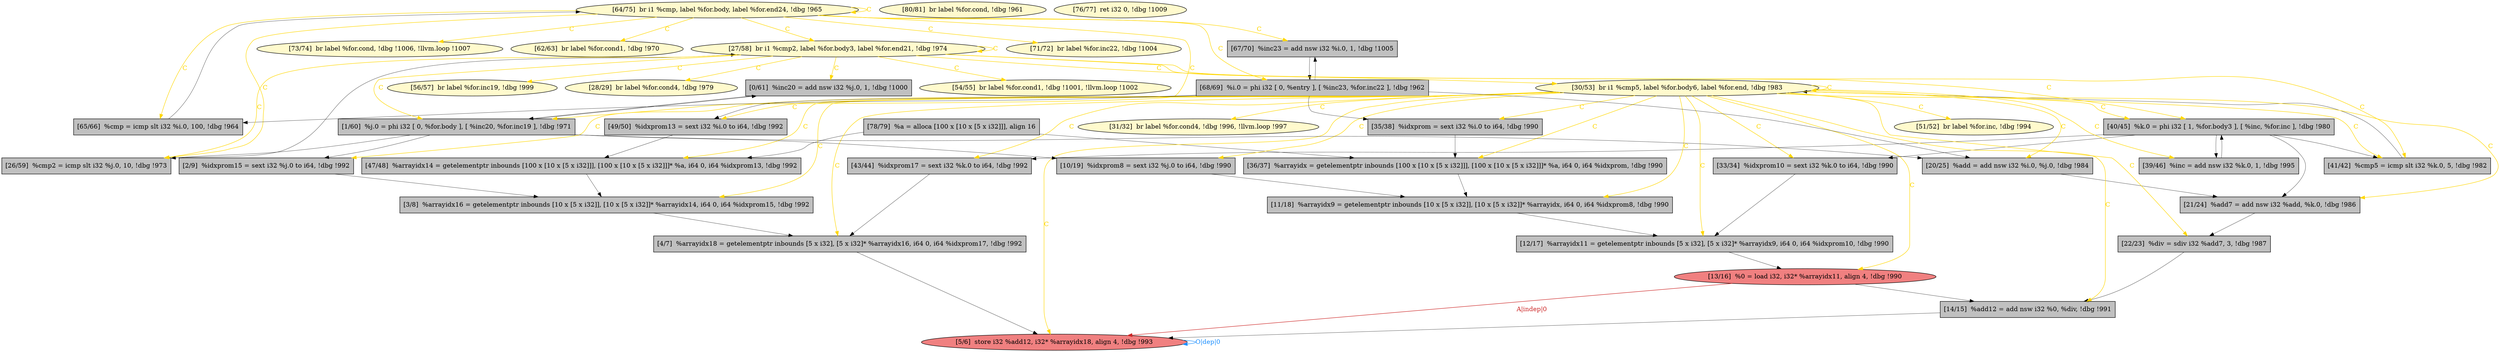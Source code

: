 
digraph G {


node94 [fillcolor=grey,label="[14/15]  %add12 = add nsw i32 %0, %div, !dbg !991",shape=rectangle,style=filled ]
node92 [fillcolor=lightcoral,label="[13/16]  %0 = load i32, i32* %arrayidx11, align 4, !dbg !990",shape=ellipse,style=filled ]
node71 [fillcolor=grey,label="[65/66]  %cmp = icmp slt i32 %i.0, 100, !dbg !964",shape=rectangle,style=filled ]
node70 [fillcolor=grey,label="[22/23]  %div = sdiv i32 %add7, 3, !dbg !987",shape=rectangle,style=filled ]
node82 [fillcolor=grey,label="[11/18]  %arrayidx9 = getelementptr inbounds [10 x [5 x i32]], [10 x [5 x i32]]* %arrayidx, i64 0, i64 %idxprom8, !dbg !990",shape=rectangle,style=filled ]
node96 [fillcolor=lemonchiffon,label="[80/81]  br label %for.cond, !dbg !961",shape=ellipse,style=filled ]
node67 [fillcolor=grey,label="[47/48]  %arrayidx14 = getelementptr inbounds [100 x [10 x [5 x i32]]], [100 x [10 x [5 x i32]]]* %a, i64 0, i64 %idxprom13, !dbg !992",shape=rectangle,style=filled ]
node66 [fillcolor=lemonchiffon,label="[64/75]  br i1 %cmp, label %for.body, label %for.end24, !dbg !965",shape=ellipse,style=filled ]
node95 [fillcolor=grey,label="[3/8]  %arrayidx16 = getelementptr inbounds [10 x [5 x i32]], [10 x [5 x i32]]* %arrayidx14, i64 0, i64 %idxprom15, !dbg !992",shape=rectangle,style=filled ]
node65 [fillcolor=grey,label="[41/42]  %cmp5 = icmp slt i32 %k.0, 5, !dbg !982",shape=rectangle,style=filled ]
node62 [fillcolor=grey,label="[26/59]  %cmp2 = icmp slt i32 %j.0, 10, !dbg !973",shape=rectangle,style=filled ]
node68 [fillcolor=grey,label="[40/45]  %k.0 = phi i32 [ 1, %for.body3 ], [ %inc, %for.inc ], !dbg !980",shape=rectangle,style=filled ]
node64 [fillcolor=lightcoral,label="[5/6]  store i32 %add12, i32* %arrayidx18, align 4, !dbg !993",shape=ellipse,style=filled ]
node73 [fillcolor=lemonchiffon,label="[73/74]  br label %for.cond, !dbg !1006, !llvm.loop !1007",shape=ellipse,style=filled ]
node57 [fillcolor=lemonchiffon,label="[62/63]  br label %for.cond1, !dbg !970",shape=ellipse,style=filled ]
node58 [fillcolor=lemonchiffon,label="[56/57]  br label %for.inc19, !dbg !999",shape=ellipse,style=filled ]
node87 [fillcolor=grey,label="[78/79]  %a = alloca [100 x [10 x [5 x i32]]], align 16",shape=rectangle,style=filled ]
node63 [fillcolor=lemonchiffon,label="[28/29]  br label %for.cond4, !dbg !979",shape=ellipse,style=filled ]
node72 [fillcolor=grey,label="[20/25]  %add = add nsw i32 %i.0, %j.0, !dbg !984",shape=rectangle,style=filled ]
node61 [fillcolor=lemonchiffon,label="[30/53]  br i1 %cmp5, label %for.body6, label %for.end, !dbg !983",shape=ellipse,style=filled ]
node79 [fillcolor=grey,label="[67/70]  %inc23 = add nsw i32 %i.0, 1, !dbg !1005",shape=rectangle,style=filled ]
node80 [fillcolor=grey,label="[12/17]  %arrayidx11 = getelementptr inbounds [5 x i32], [5 x i32]* %arrayidx9, i64 0, i64 %idxprom10, !dbg !990",shape=rectangle,style=filled ]
node59 [fillcolor=lemonchiffon,label="[51/52]  br label %for.inc, !dbg !994",shape=ellipse,style=filled ]
node77 [fillcolor=grey,label="[21/24]  %add7 = add nsw i32 %add, %k.0, !dbg !986",shape=rectangle,style=filled ]
node60 [fillcolor=grey,label="[33/34]  %idxprom10 = sext i32 %k.0 to i64, !dbg !990",shape=rectangle,style=filled ]
node91 [fillcolor=grey,label="[4/7]  %arrayidx18 = getelementptr inbounds [5 x i32], [5 x i32]* %arrayidx16, i64 0, i64 %idxprom17, !dbg !992",shape=rectangle,style=filled ]
node74 [fillcolor=lemonchiffon,label="[76/77]  ret i32 0, !dbg !1009",shape=ellipse,style=filled ]
node90 [fillcolor=grey,label="[10/19]  %idxprom8 = sext i32 %j.0 to i64, !dbg !990",shape=rectangle,style=filled ]
node86 [fillcolor=grey,label="[39/46]  %inc = add nsw i32 %k.0, 1, !dbg !995",shape=rectangle,style=filled ]
node75 [fillcolor=grey,label="[49/50]  %idxprom13 = sext i32 %i.0 to i64, !dbg !992",shape=rectangle,style=filled ]
node56 [fillcolor=grey,label="[0/61]  %inc20 = add nsw i32 %j.0, 1, !dbg !1000",shape=rectangle,style=filled ]
node76 [fillcolor=lemonchiffon,label="[71/72]  br label %for.inc22, !dbg !1004",shape=ellipse,style=filled ]
node78 [fillcolor=grey,label="[43/44]  %idxprom17 = sext i32 %k.0 to i64, !dbg !992",shape=rectangle,style=filled ]
node69 [fillcolor=grey,label="[2/9]  %idxprom15 = sext i32 %j.0 to i64, !dbg !992",shape=rectangle,style=filled ]
node81 [fillcolor=grey,label="[68/69]  %i.0 = phi i32 [ 0, %entry ], [ %inc23, %for.inc22 ], !dbg !962",shape=rectangle,style=filled ]
node84 [fillcolor=grey,label="[1/60]  %j.0 = phi i32 [ 0, %for.body ], [ %inc20, %for.inc19 ], !dbg !971",shape=rectangle,style=filled ]
node83 [fillcolor=lemonchiffon,label="[54/55]  br label %for.cond1, !dbg !1001, !llvm.loop !1002",shape=ellipse,style=filled ]
node85 [fillcolor=grey,label="[35/38]  %idxprom = sext i32 %i.0 to i64, !dbg !990",shape=rectangle,style=filled ]
node93 [fillcolor=lemonchiffon,label="[31/32]  br label %for.cond4, !dbg !996, !llvm.loop !997",shape=ellipse,style=filled ]
node88 [fillcolor=lemonchiffon,label="[27/58]  br i1 %cmp2, label %for.body3, label %for.end21, !dbg !974",shape=ellipse,style=filled ]
node89 [fillcolor=grey,label="[36/37]  %arrayidx = getelementptr inbounds [100 x [10 x [5 x i32]]], [100 x [10 x [5 x i32]]]* %a, i64 0, i64 %idxprom, !dbg !990",shape=rectangle,style=filled ]

node61->node75 [style=solid,color=gold,label="C",penwidth=1.0,fontcolor=gold ]
node66->node62 [style=solid,color=gold,label="C",penwidth=1.0,fontcolor=gold ]
node81->node71 [style=solid,color=black,label="",penwidth=0.5,fontcolor=black ]
node70->node94 [style=solid,color=black,label="",penwidth=0.5,fontcolor=black ]
node77->node70 [style=solid,color=black,label="",penwidth=0.5,fontcolor=black ]
node60->node80 [style=solid,color=black,label="",penwidth=0.5,fontcolor=black ]
node79->node81 [style=solid,color=black,label="",penwidth=0.5,fontcolor=black ]
node61->node69 [style=solid,color=gold,label="C",penwidth=1.0,fontcolor=gold ]
node84->node69 [style=solid,color=black,label="",penwidth=0.5,fontcolor=black ]
node61->node61 [style=solid,color=gold,label="C",penwidth=1.0,fontcolor=gold ]
node64->node64 [style=solid,color=dodgerblue,label="O|dep|0",penwidth=1.0,fontcolor=dodgerblue ]
node61->node78 [style=solid,color=gold,label="C",penwidth=1.0,fontcolor=gold ]
node62->node88 [style=solid,color=black,label="",penwidth=0.5,fontcolor=black ]
node69->node95 [style=solid,color=black,label="",penwidth=0.5,fontcolor=black ]
node66->node88 [style=solid,color=gold,label="C",penwidth=1.0,fontcolor=gold ]
node61->node94 [style=solid,color=gold,label="C",penwidth=1.0,fontcolor=gold ]
node72->node77 [style=solid,color=black,label="",penwidth=0.5,fontcolor=black ]
node81->node85 [style=solid,color=black,label="",penwidth=0.5,fontcolor=black ]
node71->node66 [style=solid,color=black,label="",penwidth=0.5,fontcolor=black ]
node61->node90 [style=solid,color=gold,label="C",penwidth=1.0,fontcolor=gold ]
node94->node64 [style=solid,color=black,label="",penwidth=0.5,fontcolor=black ]
node68->node60 [style=solid,color=black,label="",penwidth=0.5,fontcolor=black ]
node61->node92 [style=solid,color=gold,label="C",penwidth=1.0,fontcolor=gold ]
node56->node84 [style=solid,color=black,label="",penwidth=0.5,fontcolor=black ]
node66->node66 [style=solid,color=gold,label="C",penwidth=1.0,fontcolor=gold ]
node85->node89 [style=solid,color=black,label="",penwidth=0.5,fontcolor=black ]
node61->node70 [style=solid,color=gold,label="C",penwidth=1.0,fontcolor=gold ]
node88->node63 [style=solid,color=gold,label="C",penwidth=1.0,fontcolor=gold ]
node67->node95 [style=solid,color=black,label="",penwidth=0.5,fontcolor=black ]
node88->node58 [style=solid,color=gold,label="C",penwidth=1.0,fontcolor=gold ]
node66->node76 [style=solid,color=gold,label="C",penwidth=1.0,fontcolor=gold ]
node75->node67 [style=solid,color=black,label="",penwidth=0.5,fontcolor=black ]
node61->node91 [style=solid,color=gold,label="C",penwidth=1.0,fontcolor=gold ]
node66->node84 [style=solid,color=gold,label="C",penwidth=1.0,fontcolor=gold ]
node68->node65 [style=solid,color=black,label="",penwidth=0.5,fontcolor=black ]
node66->node81 [style=solid,color=gold,label="C",penwidth=1.0,fontcolor=gold ]
node84->node56 [style=solid,color=black,label="",penwidth=0.5,fontcolor=black ]
node82->node80 [style=solid,color=black,label="",penwidth=0.5,fontcolor=black ]
node61->node82 [style=solid,color=gold,label="C",penwidth=1.0,fontcolor=gold ]
node66->node71 [style=solid,color=gold,label="C",penwidth=1.0,fontcolor=gold ]
node81->node72 [style=solid,color=black,label="",penwidth=0.5,fontcolor=black ]
node84->node72 [style=solid,color=black,label="",penwidth=0.5,fontcolor=black ]
node61->node68 [style=solid,color=gold,label="C",penwidth=1.0,fontcolor=gold ]
node90->node82 [style=solid,color=black,label="",penwidth=0.5,fontcolor=black ]
node61->node93 [style=solid,color=gold,label="C",penwidth=1.0,fontcolor=gold ]
node66->node79 [style=solid,color=gold,label="C",penwidth=1.0,fontcolor=gold ]
node86->node68 [style=solid,color=black,label="",penwidth=0.5,fontcolor=black ]
node66->node57 [style=solid,color=gold,label="C",penwidth=1.0,fontcolor=gold ]
node68->node78 [style=solid,color=black,label="",penwidth=0.5,fontcolor=black ]
node61->node72 [style=solid,color=gold,label="C",penwidth=1.0,fontcolor=gold ]
node84->node62 [style=solid,color=black,label="",penwidth=0.5,fontcolor=black ]
node88->node83 [style=solid,color=gold,label="C",penwidth=1.0,fontcolor=gold ]
node88->node62 [style=solid,color=gold,label="C",penwidth=1.0,fontcolor=gold ]
node68->node86 [style=solid,color=black,label="",penwidth=0.5,fontcolor=black ]
node81->node79 [style=solid,color=black,label="",penwidth=0.5,fontcolor=black ]
node61->node89 [style=solid,color=gold,label="C",penwidth=1.0,fontcolor=gold ]
node88->node88 [style=solid,color=gold,label="C",penwidth=1.0,fontcolor=gold ]
node84->node90 [style=solid,color=black,label="",penwidth=0.5,fontcolor=black ]
node92->node64 [style=solid,color=firebrick3,label="A|indep|0",penwidth=1.0,fontcolor=firebrick3 ]
node88->node56 [style=solid,color=gold,label="C",penwidth=1.0,fontcolor=gold ]
node61->node60 [style=solid,color=gold,label="C",penwidth=1.0,fontcolor=gold ]
node80->node92 [style=solid,color=black,label="",penwidth=0.5,fontcolor=black ]
node61->node65 [style=solid,color=gold,label="C",penwidth=1.0,fontcolor=gold ]
node88->node65 [style=solid,color=gold,label="C",penwidth=1.0,fontcolor=gold ]
node87->node89 [style=solid,color=black,label="",penwidth=0.5,fontcolor=black ]
node92->node94 [style=solid,color=black,label="",penwidth=0.5,fontcolor=black ]
node68->node77 [style=solid,color=black,label="",penwidth=0.5,fontcolor=black ]
node88->node61 [style=solid,color=gold,label="C",penwidth=1.0,fontcolor=gold ]
node61->node64 [style=solid,color=gold,label="C",penwidth=1.0,fontcolor=gold ]
node65->node61 [style=solid,color=black,label="",penwidth=0.5,fontcolor=black ]
node78->node91 [style=solid,color=black,label="",penwidth=0.5,fontcolor=black ]
node87->node67 [style=solid,color=black,label="",penwidth=0.5,fontcolor=black ]
node61->node67 [style=solid,color=gold,label="C",penwidth=1.0,fontcolor=gold ]
node91->node64 [style=solid,color=black,label="",penwidth=0.5,fontcolor=black ]
node89->node82 [style=solid,color=black,label="",penwidth=0.5,fontcolor=black ]
node61->node77 [style=solid,color=gold,label="C",penwidth=1.0,fontcolor=gold ]
node81->node75 [style=solid,color=black,label="",penwidth=0.5,fontcolor=black ]
node61->node80 [style=solid,color=gold,label="C",penwidth=1.0,fontcolor=gold ]
node61->node85 [style=solid,color=gold,label="C",penwidth=1.0,fontcolor=gold ]
node88->node84 [style=solid,color=gold,label="C",penwidth=1.0,fontcolor=gold ]
node95->node91 [style=solid,color=black,label="",penwidth=0.5,fontcolor=black ]
node61->node86 [style=solid,color=gold,label="C",penwidth=1.0,fontcolor=gold ]
node61->node59 [style=solid,color=gold,label="C",penwidth=1.0,fontcolor=gold ]
node88->node68 [style=solid,color=gold,label="C",penwidth=1.0,fontcolor=gold ]
node61->node95 [style=solid,color=gold,label="C",penwidth=1.0,fontcolor=gold ]
node66->node73 [style=solid,color=gold,label="C",penwidth=1.0,fontcolor=gold ]


}

